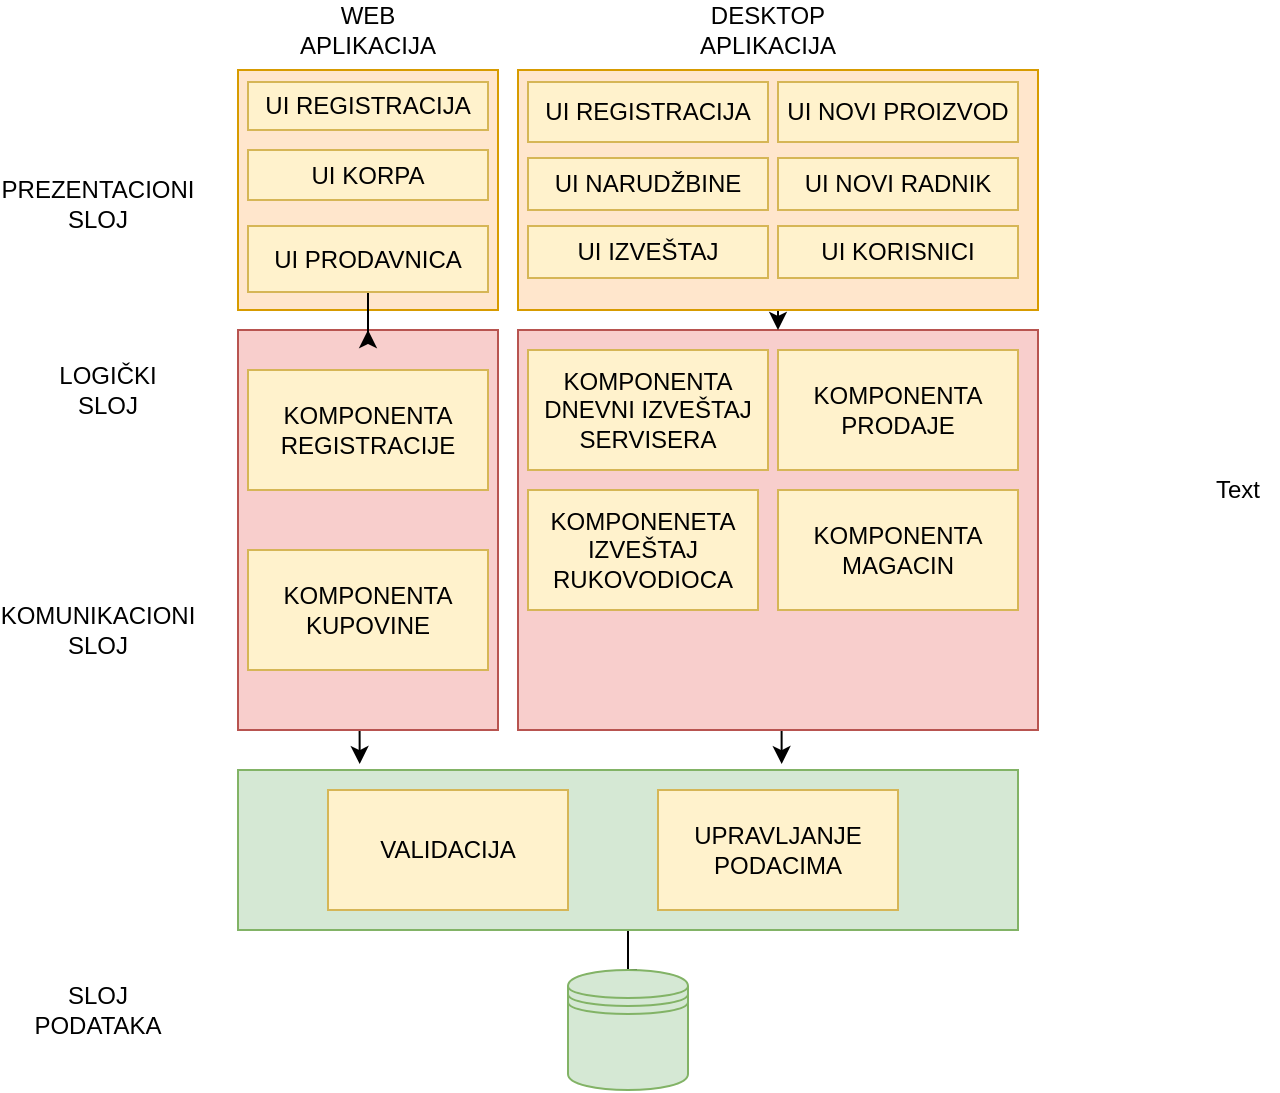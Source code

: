 <mxfile version="12.3.5" type="device" pages="1"><diagram id="jb-5K7Zx6v17OXSnucSN" name="Page-1"><mxGraphModel dx="942" dy="1624" grid="1" gridSize="10" guides="1" tooltips="1" connect="1" arrows="1" fold="1" page="1" pageScale="1" pageWidth="850" pageHeight="1100" math="0" shadow="0"><root><mxCell id="0"/><mxCell id="1" parent="0"/><mxCell id="LBtSckcVU7IlHGE1un48-41" style="edgeStyle=orthogonalEdgeStyle;rounded=0;orthogonalLoop=1;jettySize=auto;html=1;exitX=0.5;exitY=1;exitDx=0;exitDy=0;entryX=0.697;entryY=-0.037;entryDx=0;entryDy=0;entryPerimeter=0;" edge="1" parent="1" source="LBtSckcVU7IlHGE1un48-1" target="LBtSckcVU7IlHGE1un48-2"><mxGeometry relative="1" as="geometry"/></mxCell><mxCell id="LBtSckcVU7IlHGE1un48-1" value="" style="rounded=0;whiteSpace=wrap;html=1;fillColor=#f8cecc;strokeColor=#b85450;" vertex="1" parent="1"><mxGeometry x="350" y="110" width="260" height="200" as="geometry"/></mxCell><mxCell id="LBtSckcVU7IlHGE1un48-35" style="edgeStyle=orthogonalEdgeStyle;rounded=0;orthogonalLoop=1;jettySize=auto;html=1;exitX=0.5;exitY=1;exitDx=0;exitDy=0;entryX=0.567;entryY=0.483;entryDx=0;entryDy=0;entryPerimeter=0;" edge="1" parent="1" source="LBtSckcVU7IlHGE1un48-2" target="LBtSckcVU7IlHGE1un48-3"><mxGeometry relative="1" as="geometry"/></mxCell><mxCell id="LBtSckcVU7IlHGE1un48-2" value="" style="rounded=0;whiteSpace=wrap;html=1;fillColor=#d5e8d4;strokeColor=#82b366;" vertex="1" parent="1"><mxGeometry x="210" y="330" width="390" height="80" as="geometry"/></mxCell><mxCell id="LBtSckcVU7IlHGE1un48-3" value="" style="shape=datastore;whiteSpace=wrap;html=1;fillColor=#d5e8d4;strokeColor=#82b366;" vertex="1" parent="1"><mxGeometry x="375" y="430" width="60" height="60" as="geometry"/></mxCell><mxCell id="LBtSckcVU7IlHGE1un48-4" value="UPRAVLJANJE PODACIMA" style="rounded=0;whiteSpace=wrap;html=1;fillColor=#fff2cc;strokeColor=#d6b656;" vertex="1" parent="1"><mxGeometry x="420" y="340" width="120" height="60" as="geometry"/></mxCell><mxCell id="LBtSckcVU7IlHGE1un48-5" value="VALIDACIJA" style="rounded=0;whiteSpace=wrap;html=1;fillColor=#fff2cc;strokeColor=#d6b656;" vertex="1" parent="1"><mxGeometry x="255" y="340" width="120" height="60" as="geometry"/></mxCell><mxCell id="LBtSckcVU7IlHGE1un48-40" style="edgeStyle=orthogonalEdgeStyle;rounded=0;orthogonalLoop=1;jettySize=auto;html=1;exitX=0.5;exitY=1;exitDx=0;exitDy=0;entryX=0.156;entryY=-0.037;entryDx=0;entryDy=0;entryPerimeter=0;" edge="1" parent="1" source="LBtSckcVU7IlHGE1un48-7" target="LBtSckcVU7IlHGE1un48-2"><mxGeometry relative="1" as="geometry"/></mxCell><mxCell id="LBtSckcVU7IlHGE1un48-7" value="" style="rounded=0;whiteSpace=wrap;html=1;fillColor=#f8cecc;strokeColor=#b85450;" vertex="1" parent="1"><mxGeometry x="210" y="110" width="130" height="200" as="geometry"/></mxCell><mxCell id="LBtSckcVU7IlHGE1un48-8" value="KOMPONENTA REGISTRACIJE" style="rounded=0;whiteSpace=wrap;html=1;fillColor=#fff2cc;strokeColor=#d6b656;" vertex="1" parent="1"><mxGeometry x="215" y="130" width="120" height="60" as="geometry"/></mxCell><mxCell id="LBtSckcVU7IlHGE1un48-9" value="KOMPONENTA KUPOVINE" style="rounded=0;whiteSpace=wrap;html=1;fillColor=#fff2cc;strokeColor=#d6b656;" vertex="1" parent="1"><mxGeometry x="215" y="220" width="120" height="60" as="geometry"/></mxCell><mxCell id="LBtSckcVU7IlHGE1un48-10" value="KOMPONENTA DNEVNI IZVEŠTAJ SERVISERA" style="rounded=0;whiteSpace=wrap;html=1;fillColor=#fff2cc;strokeColor=#d6b656;" vertex="1" parent="1"><mxGeometry x="355" y="120" width="120" height="60" as="geometry"/></mxCell><mxCell id="LBtSckcVU7IlHGE1un48-11" value="KOMPONENETA IZVEŠTAJ RUKOVODIOCA" style="rounded=0;whiteSpace=wrap;html=1;fillColor=#fff2cc;strokeColor=#d6b656;direction=south;" vertex="1" parent="1"><mxGeometry x="355" y="190" width="115" height="60" as="geometry"/></mxCell><mxCell id="LBtSckcVU7IlHGE1un48-16" value="KOMPONENTA PRODAJE" style="rounded=0;whiteSpace=wrap;html=1;fillColor=#fff2cc;strokeColor=#d6b656;" vertex="1" parent="1"><mxGeometry x="480" y="120" width="120" height="60" as="geometry"/></mxCell><mxCell id="LBtSckcVU7IlHGE1un48-18" value="KOMPONENTA MAGACIN" style="rounded=0;whiteSpace=wrap;html=1;fillColor=#fff2cc;strokeColor=#d6b656;" vertex="1" parent="1"><mxGeometry x="480" y="190" width="120" height="60" as="geometry"/></mxCell><mxCell id="LBtSckcVU7IlHGE1un48-19" value="" style="rounded=0;whiteSpace=wrap;html=1;fillColor=#ffe6cc;strokeColor=#d79b00;" vertex="1" parent="1"><mxGeometry x="210" y="-20" width="130" height="120" as="geometry"/></mxCell><mxCell id="LBtSckcVU7IlHGE1un48-20" value="UI REGISTRACIJA" style="rounded=0;whiteSpace=wrap;html=1;fillColor=#fff2cc;strokeColor=#d6b656;" vertex="1" parent="1"><mxGeometry x="215" y="-14" width="120" height="24" as="geometry"/></mxCell><mxCell id="LBtSckcVU7IlHGE1un48-21" value="UI KORPA" style="rounded=0;whiteSpace=wrap;html=1;fillColor=#fff2cc;strokeColor=#d6b656;" vertex="1" parent="1"><mxGeometry x="215" y="20" width="120" height="25" as="geometry"/></mxCell><mxCell id="LBtSckcVU7IlHGE1un48-42" value="" style="edgeStyle=orthogonalEdgeStyle;rounded=0;orthogonalLoop=1;jettySize=auto;html=1;" edge="1" parent="1" source="LBtSckcVU7IlHGE1un48-22"><mxGeometry relative="1" as="geometry"><mxPoint x="275" y="110" as="targetPoint"/></mxGeometry></mxCell><mxCell id="LBtSckcVU7IlHGE1un48-22" value="UI PRODAVNICA" style="rounded=0;whiteSpace=wrap;html=1;fillColor=#fff2cc;strokeColor=#d6b656;" vertex="1" parent="1"><mxGeometry x="215" y="58" width="120" height="33" as="geometry"/></mxCell><mxCell id="LBtSckcVU7IlHGE1un48-43" style="edgeStyle=orthogonalEdgeStyle;rounded=0;orthogonalLoop=1;jettySize=auto;html=1;exitX=0.5;exitY=1;exitDx=0;exitDy=0;entryX=0.5;entryY=0;entryDx=0;entryDy=0;" edge="1" parent="1" source="LBtSckcVU7IlHGE1un48-23" target="LBtSckcVU7IlHGE1un48-1"><mxGeometry relative="1" as="geometry"/></mxCell><mxCell id="LBtSckcVU7IlHGE1un48-23" value="" style="rounded=0;whiteSpace=wrap;html=1;fillColor=#ffe6cc;strokeColor=#d79b00;" vertex="1" parent="1"><mxGeometry x="350" y="-20" width="260" height="120" as="geometry"/></mxCell><mxCell id="LBtSckcVU7IlHGE1un48-24" value="UI REGISTRACIJA" style="rounded=0;whiteSpace=wrap;html=1;fillColor=#fff2cc;strokeColor=#d6b656;" vertex="1" parent="1"><mxGeometry x="355" y="-14" width="120" height="30" as="geometry"/></mxCell><mxCell id="LBtSckcVU7IlHGE1un48-25" value="UI NARUDŽBINE" style="rounded=0;whiteSpace=wrap;html=1;fillColor=#fff2cc;strokeColor=#d6b656;" vertex="1" parent="1"><mxGeometry x="355" y="24" width="120" height="26" as="geometry"/></mxCell><mxCell id="LBtSckcVU7IlHGE1un48-27" value="UI IZVEŠTAJ" style="rounded=0;whiteSpace=wrap;html=1;fillColor=#fff2cc;strokeColor=#d6b656;" vertex="1" parent="1"><mxGeometry x="355" y="58" width="120" height="26" as="geometry"/></mxCell><mxCell id="LBtSckcVU7IlHGE1un48-28" value="UI NOVI PROIZVOD" style="rounded=0;whiteSpace=wrap;html=1;fillColor=#fff2cc;strokeColor=#d6b656;" vertex="1" parent="1"><mxGeometry x="480" y="-14" width="120" height="30" as="geometry"/></mxCell><mxCell id="LBtSckcVU7IlHGE1un48-29" value="UI NOVI RADNIK" style="rounded=0;whiteSpace=wrap;html=1;fillColor=#fff2cc;strokeColor=#d6b656;" vertex="1" parent="1"><mxGeometry x="480" y="24" width="120" height="26" as="geometry"/></mxCell><mxCell id="LBtSckcVU7IlHGE1un48-30" value="PREZENTACIONI SLOJ" style="text;html=1;strokeColor=none;fillColor=none;align=center;verticalAlign=middle;whiteSpace=wrap;rounded=0;" vertex="1" parent="1"><mxGeometry x="140" y="33" height="27" as="geometry"/></mxCell><mxCell id="LBtSckcVU7IlHGE1un48-31" value="SLOJ PODATAKA" style="text;html=1;strokeColor=none;fillColor=none;align=center;verticalAlign=middle;whiteSpace=wrap;rounded=0;" vertex="1" parent="1"><mxGeometry x="120" y="440" width="40" height="20" as="geometry"/></mxCell><mxCell id="LBtSckcVU7IlHGE1un48-32" value="LOGIČKI SLOJ" style="text;html=1;strokeColor=none;fillColor=none;align=center;verticalAlign=middle;whiteSpace=wrap;rounded=0;" vertex="1" parent="1"><mxGeometry x="130" y="100" width="30" height="80" as="geometry"/></mxCell><mxCell id="LBtSckcVU7IlHGE1un48-34" value="KOMUNIKACIONI SLOJ" style="text;html=1;strokeColor=none;fillColor=none;align=center;verticalAlign=middle;whiteSpace=wrap;rounded=0;" vertex="1" parent="1"><mxGeometry x="125" y="220" width="30" height="80" as="geometry"/></mxCell><mxCell id="LBtSckcVU7IlHGE1un48-44" value="WEB APLIKACIJA" style="text;html=1;strokeColor=none;fillColor=none;align=center;verticalAlign=middle;whiteSpace=wrap;rounded=0;" vertex="1" parent="1"><mxGeometry x="255" y="-50" width="40" height="20" as="geometry"/></mxCell><mxCell id="LBtSckcVU7IlHGE1un48-45" value="DESKTOP APLIKACIJA" style="text;html=1;strokeColor=none;fillColor=none;align=center;verticalAlign=middle;whiteSpace=wrap;rounded=0;" vertex="1" parent="1"><mxGeometry x="455" y="-50" width="40" height="20" as="geometry"/></mxCell><mxCell id="LBtSckcVU7IlHGE1un48-47" value="UI KORISNICI" style="rounded=0;whiteSpace=wrap;html=1;fillColor=#fff2cc;strokeColor=#d6b656;" vertex="1" parent="1"><mxGeometry x="480" y="58" width="120" height="26" as="geometry"/></mxCell><mxCell id="LBtSckcVU7IlHGE1un48-48" value="Text" style="text;html=1;strokeColor=none;fillColor=none;align=center;verticalAlign=middle;whiteSpace=wrap;rounded=0;" vertex="1" parent="1"><mxGeometry x="690" y="180" width="40" height="20" as="geometry"/></mxCell></root></mxGraphModel></diagram></mxfile>